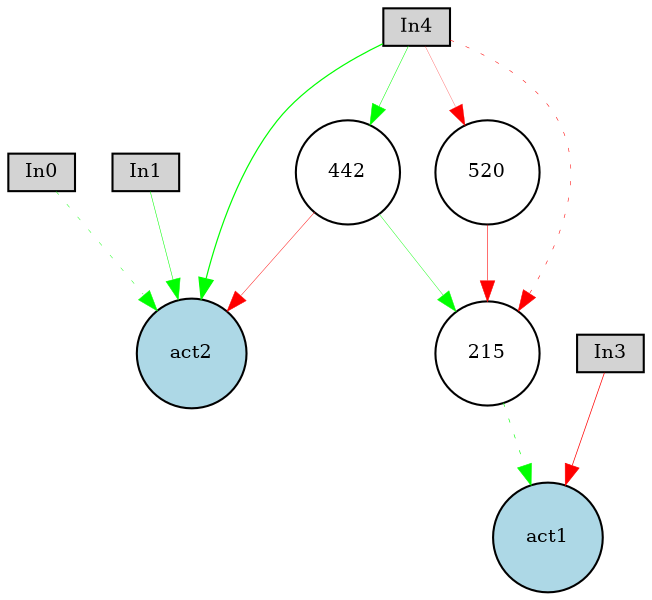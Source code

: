 digraph {
	node [fontsize=9 height=0.2 shape=circle width=0.2]
	In0 [fillcolor=lightgray shape=box style=filled]
	In1 [fillcolor=lightgray shape=box style=filled]
	In3 [fillcolor=lightgray shape=box style=filled]
	In4 [fillcolor=lightgray shape=box style=filled]
	act1 [fillcolor=lightblue style=filled]
	act2 [fillcolor=lightblue style=filled]
	520 [fillcolor=white style=filled]
	215 [fillcolor=white style=filled]
	442 [fillcolor=white style=filled]
	In0 -> act2 [color=green penwidth=0.21441297156243921 style=dotted]
	In1 -> act2 [color=green penwidth=0.25730163916714643 style=solid]
	In3 -> act1 [color=red penwidth=0.3441220509292451 style=solid]
	In4 -> act2 [color=green penwidth=0.5812076330074651 style=solid]
	In4 -> 215 [color=red penwidth=0.2599410372621025 style=dotted]
	215 -> act1 [color=green penwidth=0.2995964927088264 style=dotted]
	In4 -> 442 [color=green penwidth=0.24818546278682227 style=solid]
	442 -> 215 [color=green penwidth=0.20653493337135692 style=solid]
	In4 -> 520 [color=red penwidth=0.12416423566361295 style=solid]
	520 -> 215 [color=red penwidth=0.2743638970414187 style=solid]
	442 -> act2 [color=red penwidth=0.21501892297492559 style=solid]
}
